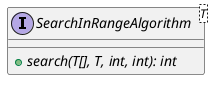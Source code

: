 @startuml

    interface SearchInRangeAlgorithm<T> {
        {abstract} +search(T[], T, int, int): int
    }

@enduml
